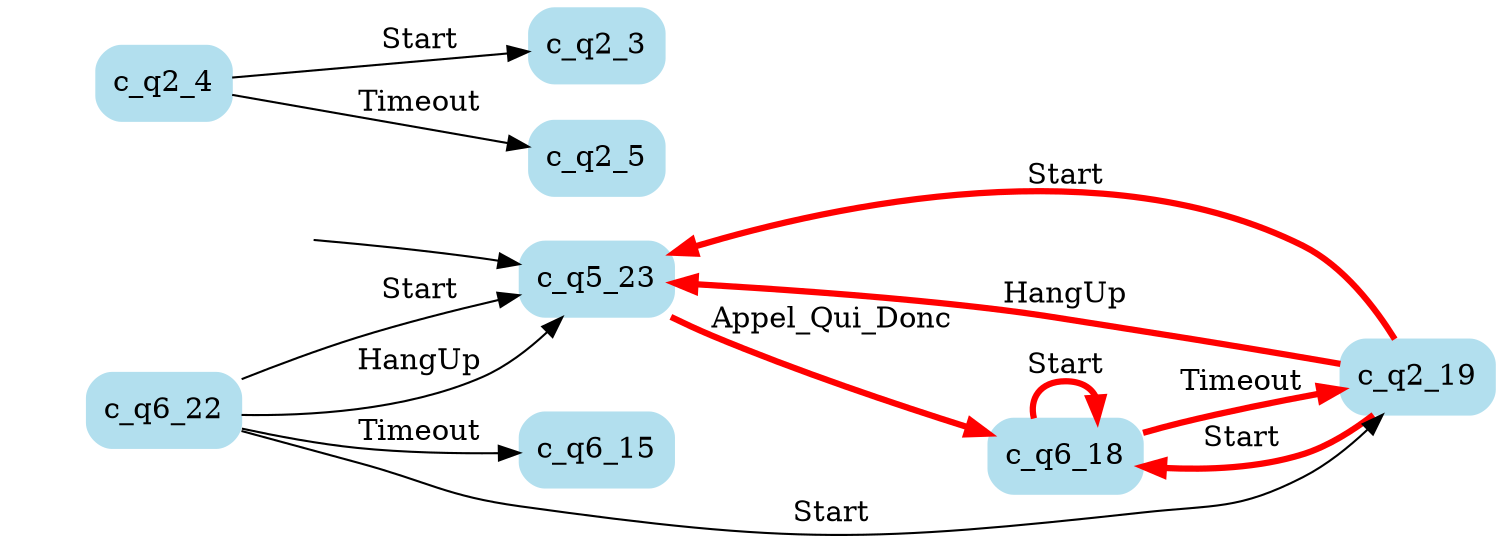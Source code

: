 digraph G {

	rankdir = LR;

	start_c_q5_23[style=invisible];

	node[shape=box, style="rounded, filled", color=lightblue2];

	c_q6_18[label="c_q6_18"];
	c_q6_15[label="c_q6_15"];
	c_q2_3[label="c_q2_3"];
	c_q2_19[label="c_q2_19"];
	c_q2_4[label="c_q2_4"];
	c_q2_5[label="c_q2_5"];
	c_q5_23[label="c_q5_23"];
	c_q6_22[label="c_q6_22"];

	start_c_q5_23 -> c_q5_23;
	c_q5_23 -> c_q6_18[label="Appel_Qui_Donc", penwidth=3, color=red];
	c_q2_4 -> c_q2_3[label="Start"];
	c_q2_4 -> c_q2_5[label="Timeout"];
	c_q2_19 -> c_q5_23[label="Start", penwidth=3, color=red];
	c_q2_19 -> c_q5_23[label="HangUp", penwidth=3, color=red];
	c_q2_19 -> c_q6_18[label="Start", penwidth=3, color=red];
	c_q6_18 -> c_q6_18[label="Start", penwidth=3, color=red];
	c_q6_22 -> c_q6_15[label="Timeout"];
	c_q6_22 -> c_q2_19[label="Start"];
	c_q6_18 -> c_q2_19[label="Timeout", penwidth=3, color=red];
	c_q6_22 -> c_q5_23[label="Start"];
	c_q6_22 -> c_q5_23[label="HangUp"];

}